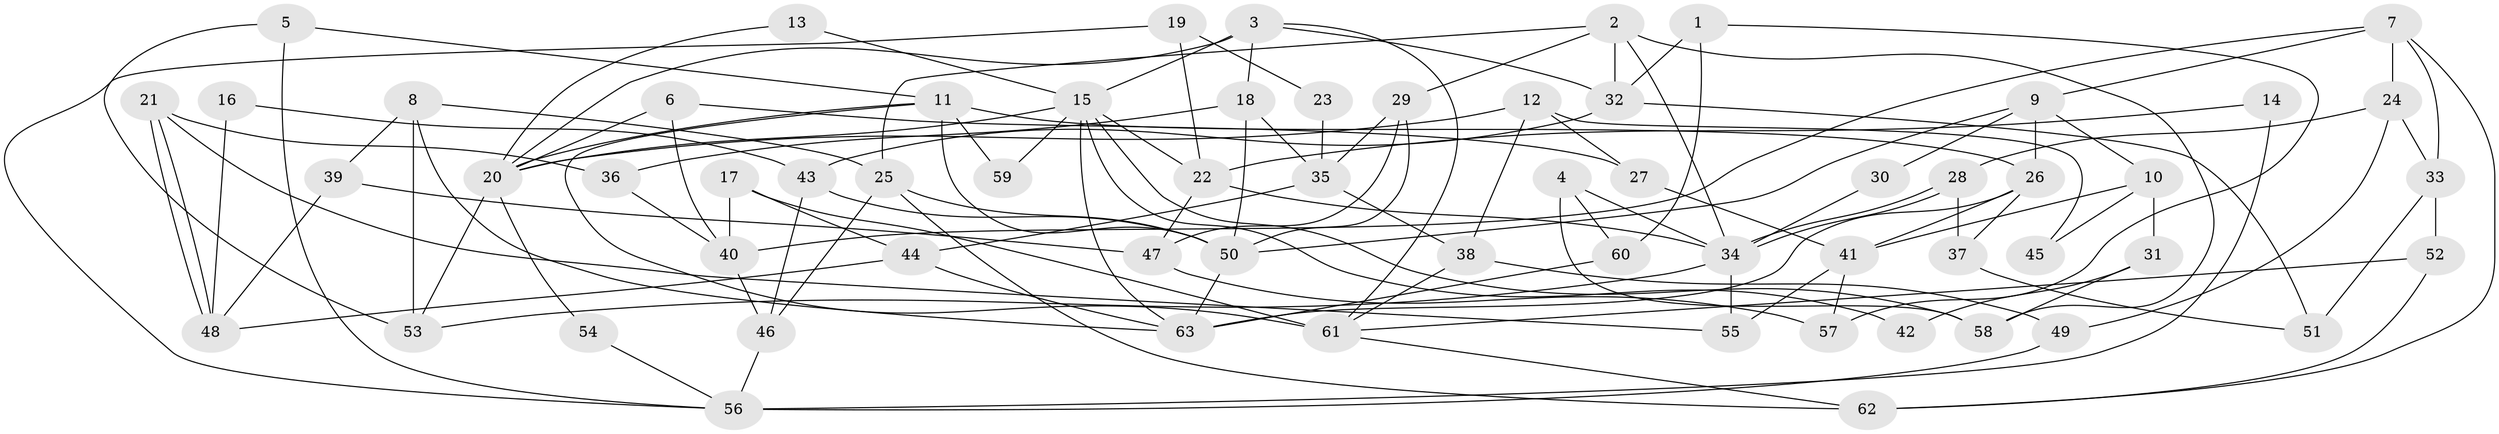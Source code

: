 // Generated by graph-tools (version 1.1) at 2025/02/03/09/25 03:02:13]
// undirected, 63 vertices, 126 edges
graph export_dot {
graph [start="1"]
  node [color=gray90,style=filled];
  1;
  2;
  3;
  4;
  5;
  6;
  7;
  8;
  9;
  10;
  11;
  12;
  13;
  14;
  15;
  16;
  17;
  18;
  19;
  20;
  21;
  22;
  23;
  24;
  25;
  26;
  27;
  28;
  29;
  30;
  31;
  32;
  33;
  34;
  35;
  36;
  37;
  38;
  39;
  40;
  41;
  42;
  43;
  44;
  45;
  46;
  47;
  48;
  49;
  50;
  51;
  52;
  53;
  54;
  55;
  56;
  57;
  58;
  59;
  60;
  61;
  62;
  63;
  1 -- 57;
  1 -- 32;
  1 -- 60;
  2 -- 34;
  2 -- 32;
  2 -- 25;
  2 -- 29;
  2 -- 58;
  3 -- 15;
  3 -- 20;
  3 -- 18;
  3 -- 32;
  3 -- 61;
  4 -- 34;
  4 -- 58;
  4 -- 60;
  5 -- 53;
  5 -- 11;
  5 -- 56;
  6 -- 40;
  6 -- 20;
  6 -- 27;
  7 -- 33;
  7 -- 9;
  7 -- 24;
  7 -- 40;
  7 -- 62;
  8 -- 25;
  8 -- 63;
  8 -- 39;
  8 -- 53;
  9 -- 26;
  9 -- 50;
  9 -- 10;
  9 -- 30;
  10 -- 41;
  10 -- 31;
  10 -- 45;
  11 -- 61;
  11 -- 50;
  11 -- 20;
  11 -- 26;
  11 -- 59;
  12 -- 38;
  12 -- 20;
  12 -- 27;
  12 -- 45;
  13 -- 20;
  13 -- 15;
  14 -- 56;
  14 -- 22;
  15 -- 63;
  15 -- 20;
  15 -- 22;
  15 -- 42;
  15 -- 58;
  15 -- 59;
  16 -- 48;
  16 -- 43;
  17 -- 44;
  17 -- 61;
  17 -- 40;
  18 -- 35;
  18 -- 36;
  18 -- 50;
  19 -- 22;
  19 -- 56;
  19 -- 23;
  20 -- 53;
  20 -- 54;
  21 -- 36;
  21 -- 48;
  21 -- 48;
  21 -- 55;
  22 -- 34;
  22 -- 47;
  23 -- 35;
  24 -- 33;
  24 -- 28;
  24 -- 49;
  25 -- 50;
  25 -- 46;
  25 -- 62;
  26 -- 63;
  26 -- 37;
  26 -- 41;
  27 -- 41;
  28 -- 34;
  28 -- 34;
  28 -- 37;
  29 -- 47;
  29 -- 35;
  29 -- 50;
  30 -- 34;
  31 -- 58;
  31 -- 42;
  32 -- 43;
  32 -- 51;
  33 -- 51;
  33 -- 52;
  34 -- 55;
  34 -- 53;
  35 -- 38;
  35 -- 44;
  36 -- 40;
  37 -- 51;
  38 -- 61;
  38 -- 49;
  39 -- 48;
  39 -- 47;
  40 -- 46;
  41 -- 55;
  41 -- 57;
  43 -- 46;
  43 -- 50;
  44 -- 63;
  44 -- 48;
  46 -- 56;
  47 -- 57;
  49 -- 56;
  50 -- 63;
  52 -- 61;
  52 -- 62;
  54 -- 56;
  60 -- 63;
  61 -- 62;
}
